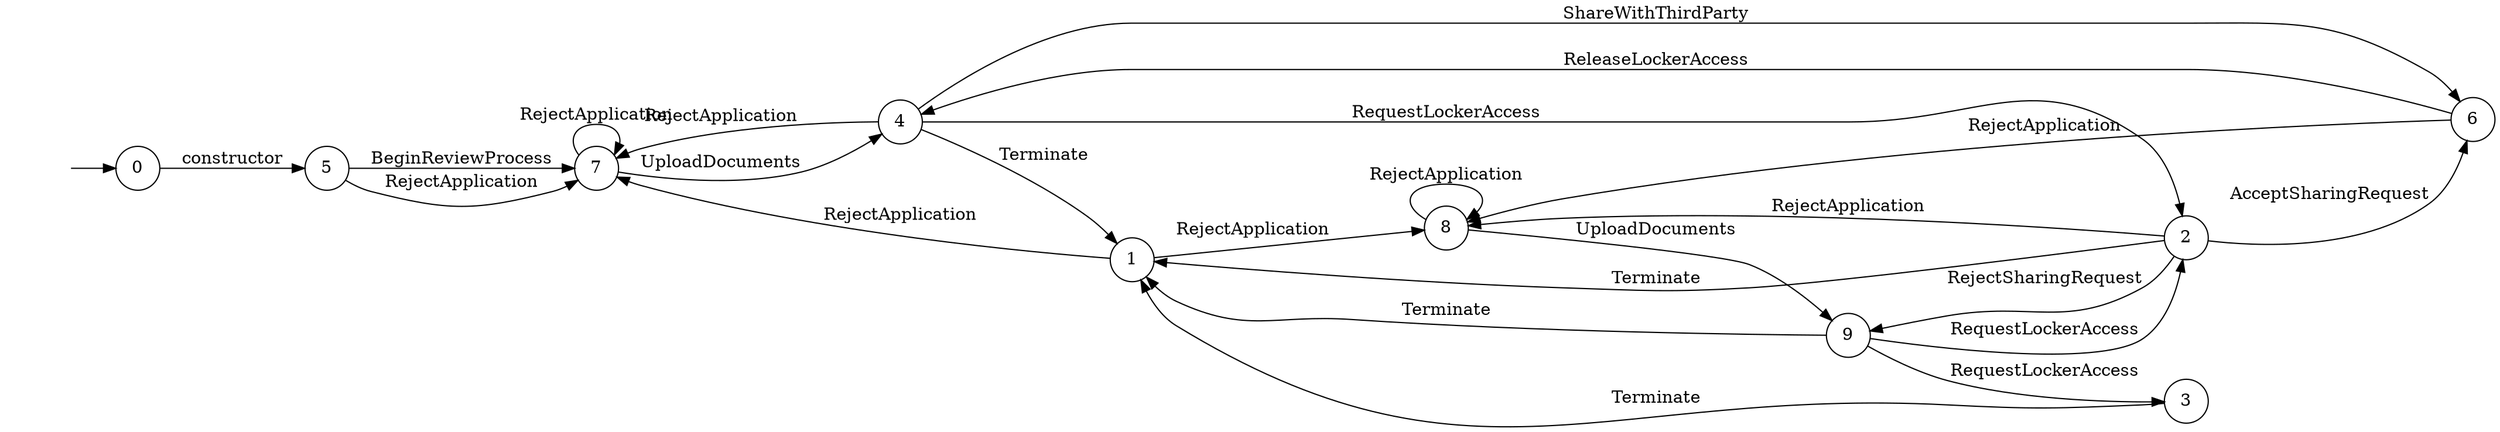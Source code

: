 digraph "Dapp-Automata-data/fuzzer/testnetdata-model-rq1-fix/DigitalLocker/FSM-10" {
	graph [rankdir=LR]
	"" [label="" shape=plaintext]
	4 [label=4 shape=circle]
	5 [label=5 shape=circle]
	7 [label=7 shape=circle]
	3 [label=3 shape=circle]
	6 [label=6 shape=circle]
	8 [label=8 shape=circle]
	0 [label=0 shape=circle]
	2 [label=2 shape=circle]
	9 [label=9 shape=circle]
	1 [label=1 shape=circle]
	"" -> 0 [label=""]
	0 -> 5 [label=constructor]
	5 -> 7 [label=BeginReviewProcess]
	5 -> 7 [label=RejectApplication]
	1 -> 7 [label=RejectApplication]
	1 -> 8 [label=RejectApplication]
	8 -> 8 [label=RejectApplication]
	8 -> 9 [label=UploadDocuments]
	3 -> 1 [label=Terminate]
	2 -> 8 [label=RejectApplication]
	2 -> 1 [label=Terminate]
	2 -> 9 [label=RejectSharingRequest]
	2 -> 6 [label=AcceptSharingRequest]
	6 -> 8 [label=RejectApplication]
	6 -> 4 [label=ReleaseLockerAccess]
	9 -> 2 [label=RequestLockerAccess]
	9 -> 3 [label=RequestLockerAccess]
	9 -> 1 [label=Terminate]
	4 -> 7 [label=RejectApplication]
	4 -> 6 [label=ShareWithThirdParty]
	4 -> 2 [label=RequestLockerAccess]
	4 -> 1 [label=Terminate]
	7 -> 7 [label=RejectApplication]
	7 -> 4 [label=UploadDocuments]
}

